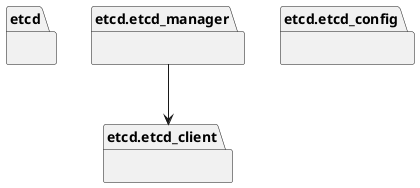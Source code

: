 @startuml packages_etcd
set namespaceSeparator none
package "etcd" as etcd {
}
package "etcd.etcd_client" as etcd.etcd_client {
}
package "etcd.etcd_config" as etcd.etcd_config {
}
package "etcd.etcd_manager" as etcd.etcd_manager {
}
etcd.etcd_manager --> etcd.etcd_client
@enduml
